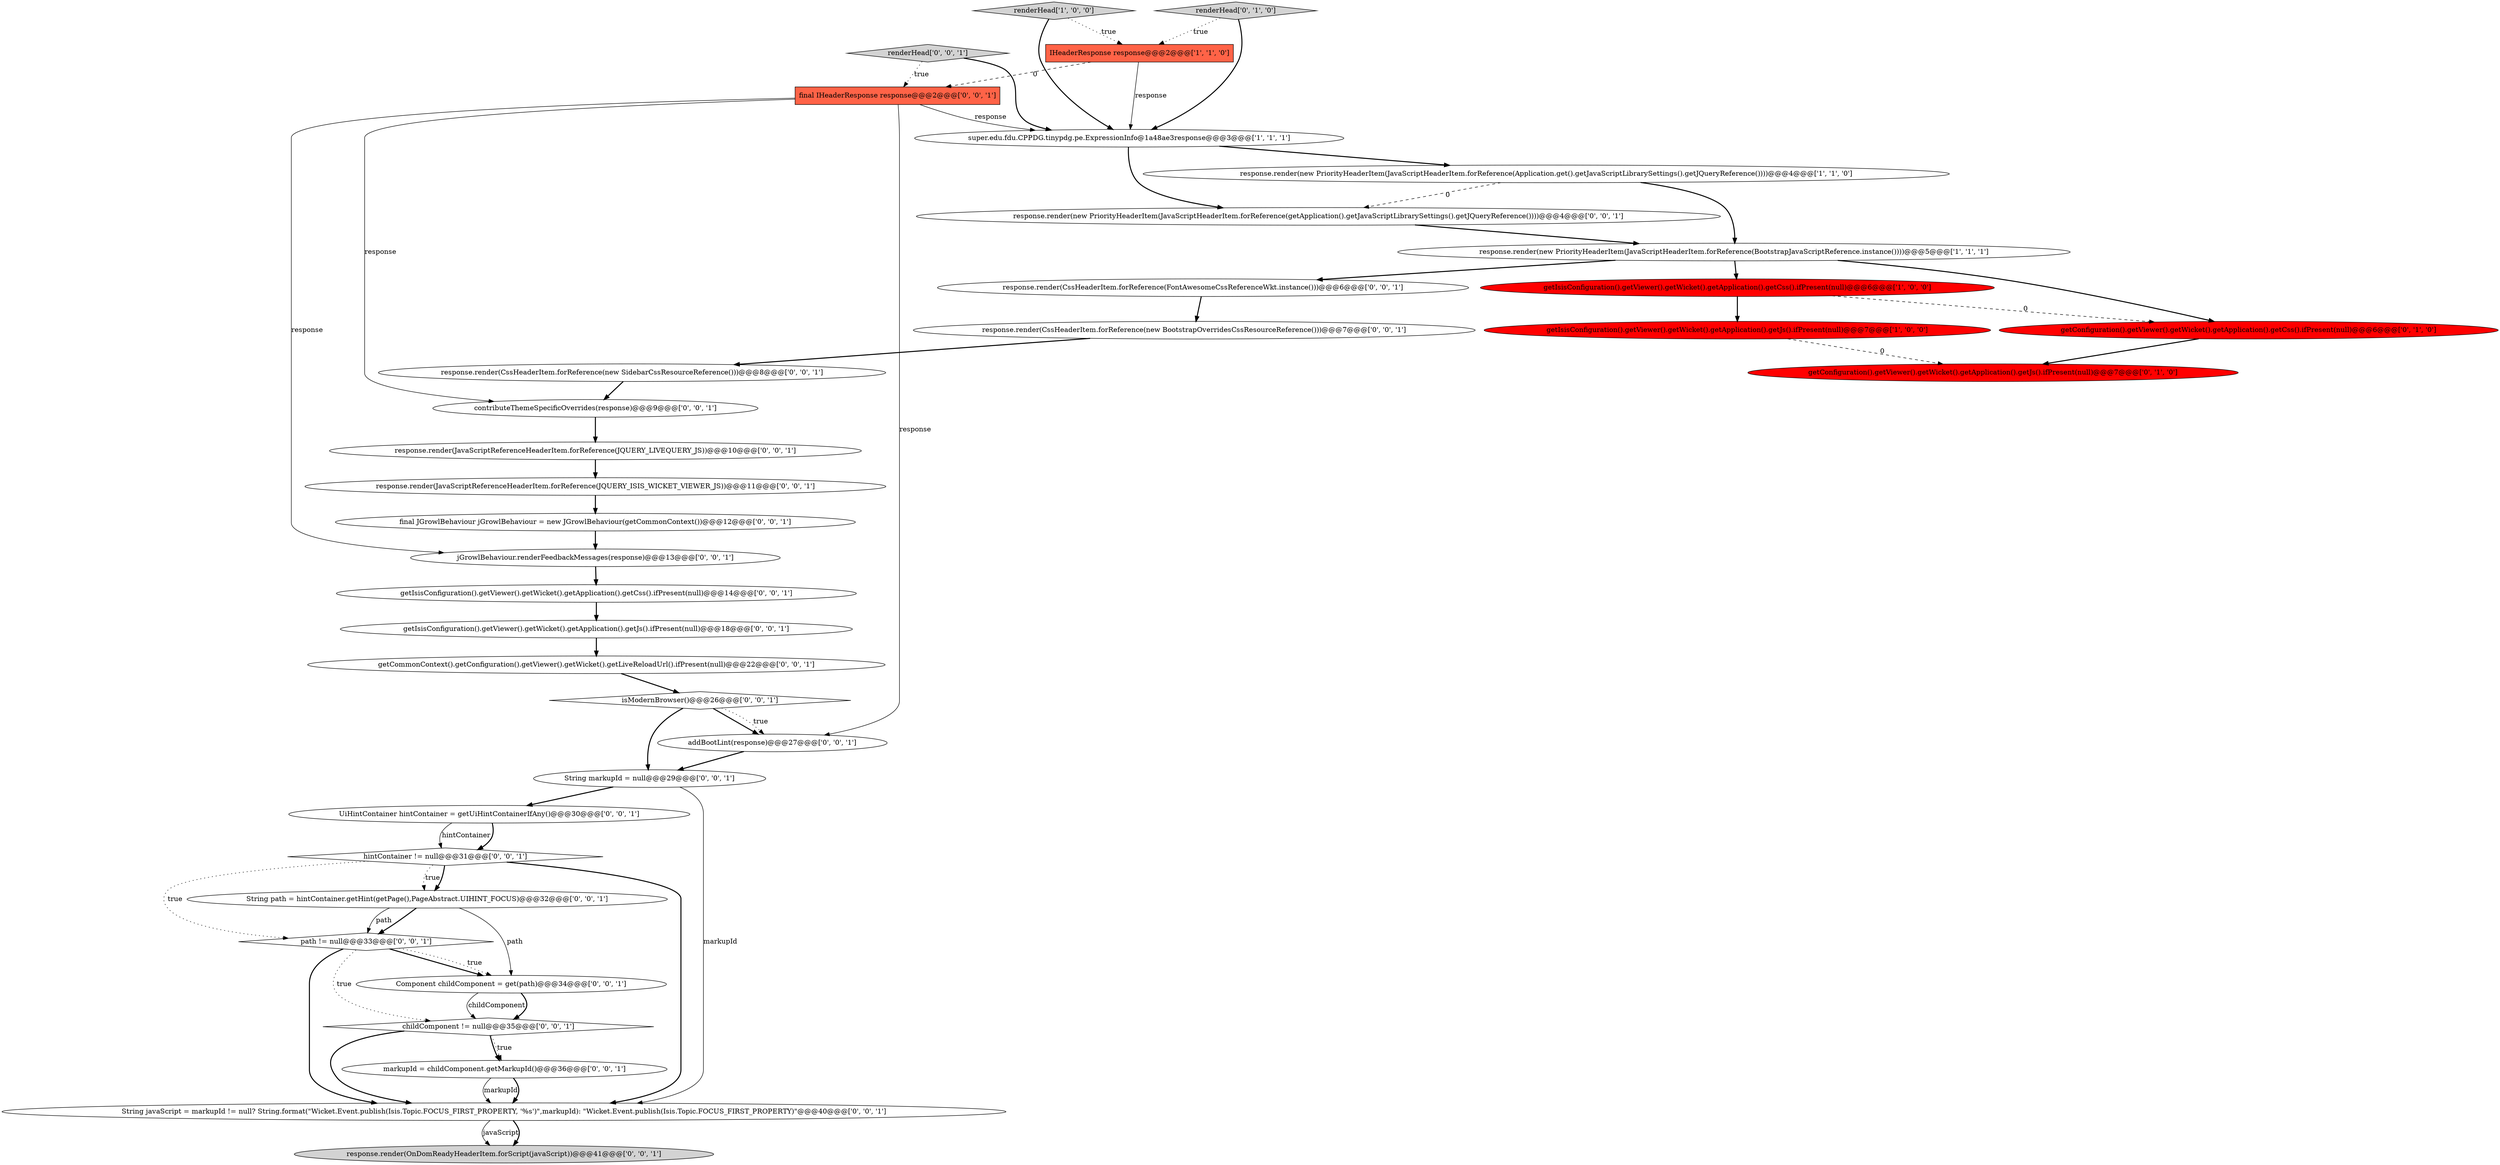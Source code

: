 digraph {
19 [style = filled, label = "response.render(OnDomReadyHeaderItem.forScript(javaScript))@@@41@@@['0', '0', '1']", fillcolor = lightgray, shape = ellipse image = "AAA0AAABBB3BBB"];
4 [style = filled, label = "getIsisConfiguration().getViewer().getWicket().getApplication().getJs().ifPresent(null)@@@7@@@['1', '0', '0']", fillcolor = red, shape = ellipse image = "AAA1AAABBB1BBB"];
5 [style = filled, label = "renderHead['1', '0', '0']", fillcolor = lightgray, shape = diamond image = "AAA0AAABBB1BBB"];
32 [style = filled, label = "response.render(CssHeaderItem.forReference(FontAwesomeCssReferenceWkt.instance()))@@@6@@@['0', '0', '1']", fillcolor = white, shape = ellipse image = "AAA0AAABBB3BBB"];
11 [style = filled, label = "hintContainer != null@@@31@@@['0', '0', '1']", fillcolor = white, shape = diamond image = "AAA0AAABBB3BBB"];
25 [style = filled, label = "markupId = childComponent.getMarkupId()@@@36@@@['0', '0', '1']", fillcolor = white, shape = ellipse image = "AAA0AAABBB3BBB"];
2 [style = filled, label = "getIsisConfiguration().getViewer().getWicket().getApplication().getCss().ifPresent(null)@@@6@@@['1', '0', '0']", fillcolor = red, shape = ellipse image = "AAA1AAABBB1BBB"];
16 [style = filled, label = "path != null@@@33@@@['0', '0', '1']", fillcolor = white, shape = diamond image = "AAA0AAABBB3BBB"];
27 [style = filled, label = "response.render(new PriorityHeaderItem(JavaScriptHeaderItem.forReference(getApplication().getJavaScriptLibrarySettings().getJQueryReference())))@@@4@@@['0', '0', '1']", fillcolor = white, shape = ellipse image = "AAA0AAABBB3BBB"];
30 [style = filled, label = "jGrowlBehaviour.renderFeedbackMessages(response)@@@13@@@['0', '0', '1']", fillcolor = white, shape = ellipse image = "AAA0AAABBB3BBB"];
15 [style = filled, label = "final JGrowlBehaviour jGrowlBehaviour = new JGrowlBehaviour(getCommonContext())@@@12@@@['0', '0', '1']", fillcolor = white, shape = ellipse image = "AAA0AAABBB3BBB"];
18 [style = filled, label = "renderHead['0', '0', '1']", fillcolor = lightgray, shape = diamond image = "AAA0AAABBB3BBB"];
23 [style = filled, label = "response.render(CssHeaderItem.forReference(new BootstrapOverridesCssResourceReference()))@@@7@@@['0', '0', '1']", fillcolor = white, shape = ellipse image = "AAA0AAABBB3BBB"];
10 [style = filled, label = "response.render(JavaScriptReferenceHeaderItem.forReference(JQUERY_ISIS_WICKET_VIEWER_JS))@@@11@@@['0', '0', '1']", fillcolor = white, shape = ellipse image = "AAA0AAABBB3BBB"];
29 [style = filled, label = "UiHintContainer hintContainer = getUiHintContainerIfAny()@@@30@@@['0', '0', '1']", fillcolor = white, shape = ellipse image = "AAA0AAABBB3BBB"];
14 [style = filled, label = "String markupId = null@@@29@@@['0', '0', '1']", fillcolor = white, shape = ellipse image = "AAA0AAABBB3BBB"];
26 [style = filled, label = "String path = hintContainer.getHint(getPage(),PageAbstract.UIHINT_FOCUS)@@@32@@@['0', '0', '1']", fillcolor = white, shape = ellipse image = "AAA0AAABBB3BBB"];
33 [style = filled, label = "getCommonContext().getConfiguration().getViewer().getWicket().getLiveReloadUrl().ifPresent(null)@@@22@@@['0', '0', '1']", fillcolor = white, shape = ellipse image = "AAA0AAABBB3BBB"];
3 [style = filled, label = "response.render(new PriorityHeaderItem(JavaScriptHeaderItem.forReference(Application.get().getJavaScriptLibrarySettings().getJQueryReference())))@@@4@@@['1', '1', '0']", fillcolor = white, shape = ellipse image = "AAA0AAABBB1BBB"];
24 [style = filled, label = "response.render(CssHeaderItem.forReference(new SidebarCssResourceReference()))@@@8@@@['0', '0', '1']", fillcolor = white, shape = ellipse image = "AAA0AAABBB3BBB"];
17 [style = filled, label = "isModernBrowser()@@@26@@@['0', '0', '1']", fillcolor = white, shape = diamond image = "AAA0AAABBB3BBB"];
12 [style = filled, label = "getIsisConfiguration().getViewer().getWicket().getApplication().getJs().ifPresent(null)@@@18@@@['0', '0', '1']", fillcolor = white, shape = ellipse image = "AAA0AAABBB3BBB"];
1 [style = filled, label = "response.render(new PriorityHeaderItem(JavaScriptHeaderItem.forReference(BootstrapJavaScriptReference.instance())))@@@5@@@['1', '1', '1']", fillcolor = white, shape = ellipse image = "AAA0AAABBB1BBB"];
22 [style = filled, label = "Component childComponent = get(path)@@@34@@@['0', '0', '1']", fillcolor = white, shape = ellipse image = "AAA0AAABBB3BBB"];
6 [style = filled, label = "super.edu.fdu.CPPDG.tinypdg.pe.ExpressionInfo@1a48ae3response@@@3@@@['1', '1', '1']", fillcolor = white, shape = ellipse image = "AAA0AAABBB1BBB"];
28 [style = filled, label = "contributeThemeSpecificOverrides(response)@@@9@@@['0', '0', '1']", fillcolor = white, shape = ellipse image = "AAA0AAABBB3BBB"];
9 [style = filled, label = "getConfiguration().getViewer().getWicket().getApplication().getCss().ifPresent(null)@@@6@@@['0', '1', '0']", fillcolor = red, shape = ellipse image = "AAA1AAABBB2BBB"];
31 [style = filled, label = "getIsisConfiguration().getViewer().getWicket().getApplication().getCss().ifPresent(null)@@@14@@@['0', '0', '1']", fillcolor = white, shape = ellipse image = "AAA0AAABBB3BBB"];
34 [style = filled, label = "childComponent != null@@@35@@@['0', '0', '1']", fillcolor = white, shape = diamond image = "AAA0AAABBB3BBB"];
7 [style = filled, label = "getConfiguration().getViewer().getWicket().getApplication().getJs().ifPresent(null)@@@7@@@['0', '1', '0']", fillcolor = red, shape = ellipse image = "AAA1AAABBB2BBB"];
0 [style = filled, label = "IHeaderResponse response@@@2@@@['1', '1', '0']", fillcolor = tomato, shape = box image = "AAA0AAABBB1BBB"];
20 [style = filled, label = "String javaScript = markupId != null? String.format(\"Wicket.Event.publish(Isis.Topic.FOCUS_FIRST_PROPERTY, '%s')\",markupId): \"Wicket.Event.publish(Isis.Topic.FOCUS_FIRST_PROPERTY)\"@@@40@@@['0', '0', '1']", fillcolor = white, shape = ellipse image = "AAA0AAABBB3BBB"];
21 [style = filled, label = "response.render(JavaScriptReferenceHeaderItem.forReference(JQUERY_LIVEQUERY_JS))@@@10@@@['0', '0', '1']", fillcolor = white, shape = ellipse image = "AAA0AAABBB3BBB"];
35 [style = filled, label = "final IHeaderResponse response@@@2@@@['0', '0', '1']", fillcolor = tomato, shape = box image = "AAA0AAABBB3BBB"];
8 [style = filled, label = "renderHead['0', '1', '0']", fillcolor = lightgray, shape = diamond image = "AAA0AAABBB2BBB"];
13 [style = filled, label = "addBootLint(response)@@@27@@@['0', '0', '1']", fillcolor = white, shape = ellipse image = "AAA0AAABBB3BBB"];
6->3 [style = bold, label=""];
24->28 [style = bold, label=""];
21->10 [style = bold, label=""];
25->20 [style = solid, label="markupId"];
11->20 [style = bold, label=""];
27->1 [style = bold, label=""];
34->25 [style = bold, label=""];
18->35 [style = dotted, label="true"];
32->23 [style = bold, label=""];
10->15 [style = bold, label=""];
34->20 [style = bold, label=""];
16->34 [style = dotted, label="true"];
3->1 [style = bold, label=""];
3->27 [style = dashed, label="0"];
34->25 [style = dotted, label="true"];
35->28 [style = solid, label="response"];
20->19 [style = solid, label="javaScript"];
8->6 [style = bold, label=""];
15->30 [style = bold, label=""];
5->0 [style = dotted, label="true"];
0->6 [style = solid, label="response"];
14->20 [style = solid, label="markupId"];
9->7 [style = bold, label=""];
16->22 [style = bold, label=""];
16->22 [style = dotted, label="true"];
2->4 [style = bold, label=""];
26->22 [style = solid, label="path"];
31->12 [style = bold, label=""];
1->9 [style = bold, label=""];
11->26 [style = dotted, label="true"];
26->16 [style = bold, label=""];
6->27 [style = bold, label=""];
11->26 [style = bold, label=""];
25->20 [style = bold, label=""];
23->24 [style = bold, label=""];
28->21 [style = bold, label=""];
5->6 [style = bold, label=""];
35->30 [style = solid, label="response"];
18->6 [style = bold, label=""];
17->14 [style = bold, label=""];
30->31 [style = bold, label=""];
2->9 [style = dashed, label="0"];
26->16 [style = solid, label="path"];
22->34 [style = solid, label="childComponent"];
4->7 [style = dashed, label="0"];
22->34 [style = bold, label=""];
12->33 [style = bold, label=""];
14->29 [style = bold, label=""];
1->32 [style = bold, label=""];
11->16 [style = dotted, label="true"];
8->0 [style = dotted, label="true"];
1->2 [style = bold, label=""];
17->13 [style = bold, label=""];
29->11 [style = solid, label="hintContainer"];
0->35 [style = dashed, label="0"];
35->13 [style = solid, label="response"];
20->19 [style = bold, label=""];
17->13 [style = dotted, label="true"];
16->20 [style = bold, label=""];
35->6 [style = solid, label="response"];
13->14 [style = bold, label=""];
29->11 [style = bold, label=""];
33->17 [style = bold, label=""];
}
